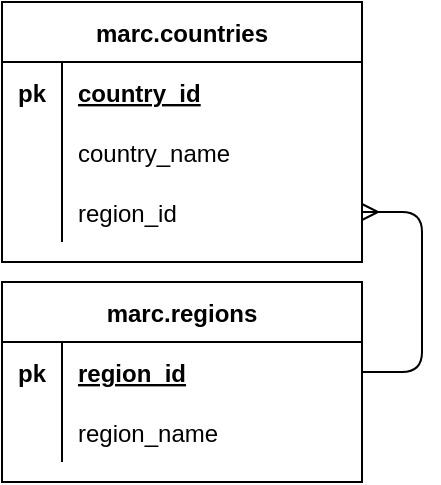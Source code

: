 <mxfile version="13.10.2" type="github">
  <diagram id="ZpVKJlafUMxPQvBSYvlX" name="Page-1">
    <mxGraphModel dx="1422" dy="794" grid="1" gridSize="10" guides="1" tooltips="1" connect="1" arrows="1" fold="1" page="1" pageScale="1" pageWidth="850" pageHeight="1100" math="0" shadow="0">
      <root>
        <mxCell id="0" />
        <mxCell id="1" parent="0" />
        <mxCell id="dgMPQlevAbUmr4scO9Fv-1" value="marc.regions" style="shape=table;startSize=30;container=1;collapsible=1;childLayout=tableLayout;fixedRows=1;rowLines=0;fontStyle=1;align=center;resizeLast=1;" vertex="1" parent="1">
          <mxGeometry x="600" y="560" width="180" height="100" as="geometry" />
        </mxCell>
        <mxCell id="dgMPQlevAbUmr4scO9Fv-2" value="" style="shape=partialRectangle;collapsible=0;dropTarget=0;pointerEvents=0;fillColor=none;top=0;left=0;bottom=1;right=0;points=[[0,0.5],[1,0.5]];portConstraint=eastwest;strokeColor=none;" vertex="1" parent="dgMPQlevAbUmr4scO9Fv-1">
          <mxGeometry y="30" width="180" height="30" as="geometry" />
        </mxCell>
        <mxCell id="dgMPQlevAbUmr4scO9Fv-3" value="pk" style="shape=partialRectangle;connectable=0;fillColor=none;top=0;left=0;bottom=0;right=0;fontStyle=1;overflow=hidden;" vertex="1" parent="dgMPQlevAbUmr4scO9Fv-2">
          <mxGeometry width="30" height="30" as="geometry" />
        </mxCell>
        <mxCell id="dgMPQlevAbUmr4scO9Fv-4" value="region_id" style="shape=partialRectangle;connectable=0;fillColor=none;top=0;left=0;bottom=0;right=0;align=left;spacingLeft=6;fontStyle=5;overflow=hidden;" vertex="1" parent="dgMPQlevAbUmr4scO9Fv-2">
          <mxGeometry x="30" width="150" height="30" as="geometry" />
        </mxCell>
        <mxCell id="dgMPQlevAbUmr4scO9Fv-5" value="" style="shape=partialRectangle;collapsible=0;dropTarget=0;pointerEvents=0;fillColor=none;top=0;left=0;bottom=0;right=0;points=[[0,0.5],[1,0.5]];portConstraint=eastwest;strokeColor=none;" vertex="1" parent="dgMPQlevAbUmr4scO9Fv-1">
          <mxGeometry y="60" width="180" height="30" as="geometry" />
        </mxCell>
        <mxCell id="dgMPQlevAbUmr4scO9Fv-6" value="" style="shape=partialRectangle;connectable=0;fillColor=none;top=0;left=0;bottom=0;right=0;editable=1;overflow=hidden;" vertex="1" parent="dgMPQlevAbUmr4scO9Fv-5">
          <mxGeometry width="30" height="30" as="geometry" />
        </mxCell>
        <mxCell id="dgMPQlevAbUmr4scO9Fv-7" value="region_name" style="shape=partialRectangle;connectable=0;fillColor=none;top=0;left=0;bottom=0;right=0;align=left;spacingLeft=6;overflow=hidden;" vertex="1" parent="dgMPQlevAbUmr4scO9Fv-5">
          <mxGeometry x="30" width="150" height="30" as="geometry" />
        </mxCell>
        <mxCell id="dgMPQlevAbUmr4scO9Fv-14" value="marc.countries" style="shape=table;startSize=30;container=1;collapsible=1;childLayout=tableLayout;fixedRows=1;rowLines=0;fontStyle=1;align=center;resizeLast=1;strokeColor=#000000;" vertex="1" parent="1">
          <mxGeometry x="600" y="420" width="180" height="130" as="geometry" />
        </mxCell>
        <mxCell id="dgMPQlevAbUmr4scO9Fv-15" value="" style="shape=partialRectangle;collapsible=0;dropTarget=0;pointerEvents=0;fillColor=none;top=0;left=0;bottom=1;right=0;points=[[0,0.5],[1,0.5]];portConstraint=eastwest;strokeColor=none;" vertex="1" parent="dgMPQlevAbUmr4scO9Fv-14">
          <mxGeometry y="30" width="180" height="30" as="geometry" />
        </mxCell>
        <mxCell id="dgMPQlevAbUmr4scO9Fv-16" value="pk" style="shape=partialRectangle;connectable=0;fillColor=none;top=0;left=0;bottom=0;right=0;fontStyle=1;overflow=hidden;" vertex="1" parent="dgMPQlevAbUmr4scO9Fv-15">
          <mxGeometry width="30" height="30" as="geometry" />
        </mxCell>
        <mxCell id="dgMPQlevAbUmr4scO9Fv-17" value="country_id" style="shape=partialRectangle;connectable=0;fillColor=none;top=0;left=0;bottom=0;right=0;align=left;spacingLeft=6;fontStyle=5;overflow=hidden;" vertex="1" parent="dgMPQlevAbUmr4scO9Fv-15">
          <mxGeometry x="30" width="150" height="30" as="geometry" />
        </mxCell>
        <mxCell id="dgMPQlevAbUmr4scO9Fv-18" value="" style="shape=partialRectangle;collapsible=0;dropTarget=0;pointerEvents=0;fillColor=none;top=0;left=0;bottom=0;right=0;points=[[0,0.5],[1,0.5]];portConstraint=eastwest;" vertex="1" parent="dgMPQlevAbUmr4scO9Fv-14">
          <mxGeometry y="60" width="180" height="30" as="geometry" />
        </mxCell>
        <mxCell id="dgMPQlevAbUmr4scO9Fv-19" value="" style="shape=partialRectangle;connectable=0;fillColor=none;top=0;left=0;bottom=0;right=0;editable=1;overflow=hidden;" vertex="1" parent="dgMPQlevAbUmr4scO9Fv-18">
          <mxGeometry width="30" height="30" as="geometry" />
        </mxCell>
        <mxCell id="dgMPQlevAbUmr4scO9Fv-20" value="country_name" style="shape=partialRectangle;connectable=0;fillColor=none;top=0;left=0;bottom=0;right=0;align=left;spacingLeft=6;overflow=hidden;" vertex="1" parent="dgMPQlevAbUmr4scO9Fv-18">
          <mxGeometry x="30" width="150" height="30" as="geometry" />
        </mxCell>
        <mxCell id="dgMPQlevAbUmr4scO9Fv-21" value="" style="shape=partialRectangle;collapsible=0;dropTarget=0;pointerEvents=0;fillColor=none;top=0;left=0;bottom=0;right=0;points=[[0,0.5],[1,0.5]];portConstraint=eastwest;" vertex="1" parent="dgMPQlevAbUmr4scO9Fv-14">
          <mxGeometry y="90" width="180" height="30" as="geometry" />
        </mxCell>
        <mxCell id="dgMPQlevAbUmr4scO9Fv-22" value="" style="shape=partialRectangle;connectable=0;fillColor=none;top=0;left=0;bottom=0;right=0;editable=1;overflow=hidden;" vertex="1" parent="dgMPQlevAbUmr4scO9Fv-21">
          <mxGeometry width="30" height="30" as="geometry" />
        </mxCell>
        <mxCell id="dgMPQlevAbUmr4scO9Fv-23" value="region_id" style="shape=partialRectangle;connectable=0;fillColor=none;top=0;left=0;bottom=0;right=0;align=left;spacingLeft=6;overflow=hidden;" vertex="1" parent="dgMPQlevAbUmr4scO9Fv-21">
          <mxGeometry x="30" width="150" height="30" as="geometry" />
        </mxCell>
        <mxCell id="dgMPQlevAbUmr4scO9Fv-27" value="" style="edgeStyle=entityRelationEdgeStyle;fontSize=12;html=1;endArrow=ERmany;exitX=1;exitY=0.5;exitDx=0;exitDy=0;entryX=1;entryY=0.5;entryDx=0;entryDy=0;" edge="1" parent="1" source="dgMPQlevAbUmr4scO9Fv-2" target="dgMPQlevAbUmr4scO9Fv-21">
          <mxGeometry width="100" height="100" relative="1" as="geometry">
            <mxPoint x="370" y="460" as="sourcePoint" />
            <mxPoint x="850" y="440" as="targetPoint" />
          </mxGeometry>
        </mxCell>
      </root>
    </mxGraphModel>
  </diagram>
</mxfile>
